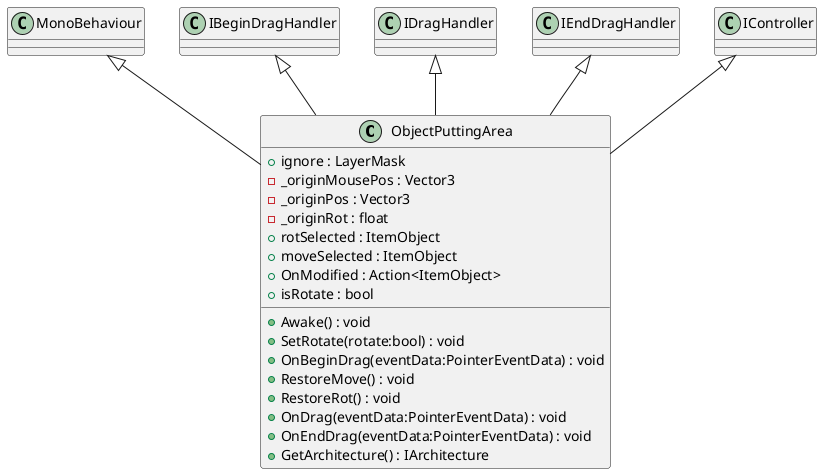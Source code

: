 @startuml
class ObjectPuttingArea {
    + ignore : LayerMask
    - _originMousePos : Vector3
    - _originPos : Vector3
    - _originRot : float
    + rotSelected : ItemObject
    + moveSelected : ItemObject
    + OnModified : Action<ItemObject>
    + isRotate : bool
    + Awake() : void
    + SetRotate(rotate:bool) : void
    + OnBeginDrag(eventData:PointerEventData) : void
    + RestoreMove() : void
    + RestoreRot() : void
    + OnDrag(eventData:PointerEventData) : void
    + OnEndDrag(eventData:PointerEventData) : void
    + GetArchitecture() : IArchitecture
}
MonoBehaviour <|-- ObjectPuttingArea
IBeginDragHandler <|-- ObjectPuttingArea
IDragHandler <|-- ObjectPuttingArea
IEndDragHandler <|-- ObjectPuttingArea
IController <|-- ObjectPuttingArea
@enduml

